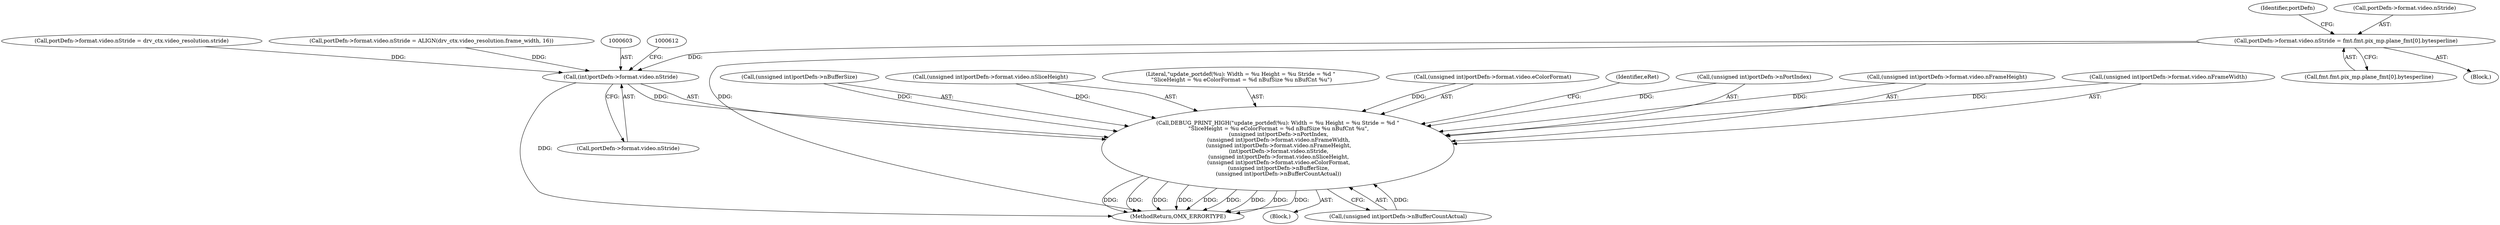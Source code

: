 digraph "0_Android_560ccdb509a7b86186fac0fce1b25bd9a3e6a6e8_3@array" {
"1000434" [label="(Call,portDefn->format.video.nStride = fmt.fmt.pix_mp.plane_fmt[0].bytesperline)"];
"1000602" [label="(Call,(int)portDefn->format.video.nStride)"];
"1000577" [label="(Call,DEBUG_PRINT_HIGH(\"update_portdef(%u): Width = %u Height = %u Stride = %d \"\n \"SliceHeight = %u eColorFormat = %d nBufSize %u nBufCnt %u\",\n (unsigned int)portDefn->nPortIndex,\n (unsigned int)portDefn->format.video.nFrameWidth,\n (unsigned int)portDefn->format.video.nFrameHeight,\n (int)portDefn->format.video.nStride,\n (unsigned int)portDefn->format.video.nSliceHeight,\n (unsigned int)portDefn->format.video.eColorFormat,\n (unsigned int)portDefn->nBufferSize,\n (unsigned int)portDefn->nBufferCountActual))"];
"1000593" [label="(Call,(unsigned int)portDefn->format.video.nFrameHeight)"];
"1000602" [label="(Call,(int)portDefn->format.video.nStride)"];
"1000577" [label="(Call,DEBUG_PRINT_HIGH(\"update_portdef(%u): Width = %u Height = %u Stride = %d \"\n \"SliceHeight = %u eColorFormat = %d nBufSize %u nBufCnt %u\",\n (unsigned int)portDefn->nPortIndex,\n (unsigned int)portDefn->format.video.nFrameWidth,\n (unsigned int)portDefn->format.video.nFrameHeight,\n (int)portDefn->format.video.nStride,\n (unsigned int)portDefn->format.video.nSliceHeight,\n (unsigned int)portDefn->format.video.eColorFormat,\n (unsigned int)portDefn->nBufferSize,\n (unsigned int)portDefn->nBufferCountActual))"];
"1000584" [label="(Call,(unsigned int)portDefn->format.video.nFrameWidth)"];
"1000629" [label="(Call,(unsigned int)portDefn->nBufferSize)"];
"1000604" [label="(Call,portDefn->format.video.nStride)"];
"1000502" [label="(Call,portDefn->format.video.nStride = drv_ctx.video_resolution.stride)"];
"1000457" [label="(Identifier,portDefn)"];
"1000611" [label="(Call,(unsigned int)portDefn->format.video.nSliceHeight)"];
"1000641" [label="(MethodReturn,OMX_ERRORTYPE)"];
"1000549" [label="(Call,portDefn->format.video.nStride = ALIGN(drv_ctx.video_resolution.frame_width, 16))"];
"1000103" [label="(Block,)"];
"1000578" [label="(Literal,\"update_portdef(%u): Width = %u Height = %u Stride = %d \"\n \"SliceHeight = %u eColorFormat = %d nBufSize %u nBufCnt %u\")"];
"1000620" [label="(Call,(unsigned int)portDefn->format.video.eColorFormat)"];
"1000434" [label="(Call,portDefn->format.video.nStride = fmt.fmt.pix_mp.plane_fmt[0].bytesperline)"];
"1000634" [label="(Call,(unsigned int)portDefn->nBufferCountActual)"];
"1000640" [label="(Identifier,eRet)"];
"1000442" [label="(Call,fmt.fmt.pix_mp.plane_fmt[0].bytesperline)"];
"1000403" [label="(Block,)"];
"1000435" [label="(Call,portDefn->format.video.nStride)"];
"1000579" [label="(Call,(unsigned int)portDefn->nPortIndex)"];
"1000434" -> "1000403"  [label="AST: "];
"1000434" -> "1000442"  [label="CFG: "];
"1000435" -> "1000434"  [label="AST: "];
"1000442" -> "1000434"  [label="AST: "];
"1000457" -> "1000434"  [label="CFG: "];
"1000434" -> "1000641"  [label="DDG: "];
"1000434" -> "1000602"  [label="DDG: "];
"1000602" -> "1000577"  [label="AST: "];
"1000602" -> "1000604"  [label="CFG: "];
"1000603" -> "1000602"  [label="AST: "];
"1000604" -> "1000602"  [label="AST: "];
"1000612" -> "1000602"  [label="CFG: "];
"1000602" -> "1000641"  [label="DDG: "];
"1000602" -> "1000577"  [label="DDG: "];
"1000549" -> "1000602"  [label="DDG: "];
"1000502" -> "1000602"  [label="DDG: "];
"1000577" -> "1000103"  [label="AST: "];
"1000577" -> "1000634"  [label="CFG: "];
"1000578" -> "1000577"  [label="AST: "];
"1000579" -> "1000577"  [label="AST: "];
"1000584" -> "1000577"  [label="AST: "];
"1000593" -> "1000577"  [label="AST: "];
"1000611" -> "1000577"  [label="AST: "];
"1000620" -> "1000577"  [label="AST: "];
"1000629" -> "1000577"  [label="AST: "];
"1000634" -> "1000577"  [label="AST: "];
"1000640" -> "1000577"  [label="CFG: "];
"1000577" -> "1000641"  [label="DDG: "];
"1000577" -> "1000641"  [label="DDG: "];
"1000577" -> "1000641"  [label="DDG: "];
"1000577" -> "1000641"  [label="DDG: "];
"1000577" -> "1000641"  [label="DDG: "];
"1000577" -> "1000641"  [label="DDG: "];
"1000577" -> "1000641"  [label="DDG: "];
"1000577" -> "1000641"  [label="DDG: "];
"1000577" -> "1000641"  [label="DDG: "];
"1000579" -> "1000577"  [label="DDG: "];
"1000584" -> "1000577"  [label="DDG: "];
"1000593" -> "1000577"  [label="DDG: "];
"1000611" -> "1000577"  [label="DDG: "];
"1000620" -> "1000577"  [label="DDG: "];
"1000629" -> "1000577"  [label="DDG: "];
"1000634" -> "1000577"  [label="DDG: "];
}
